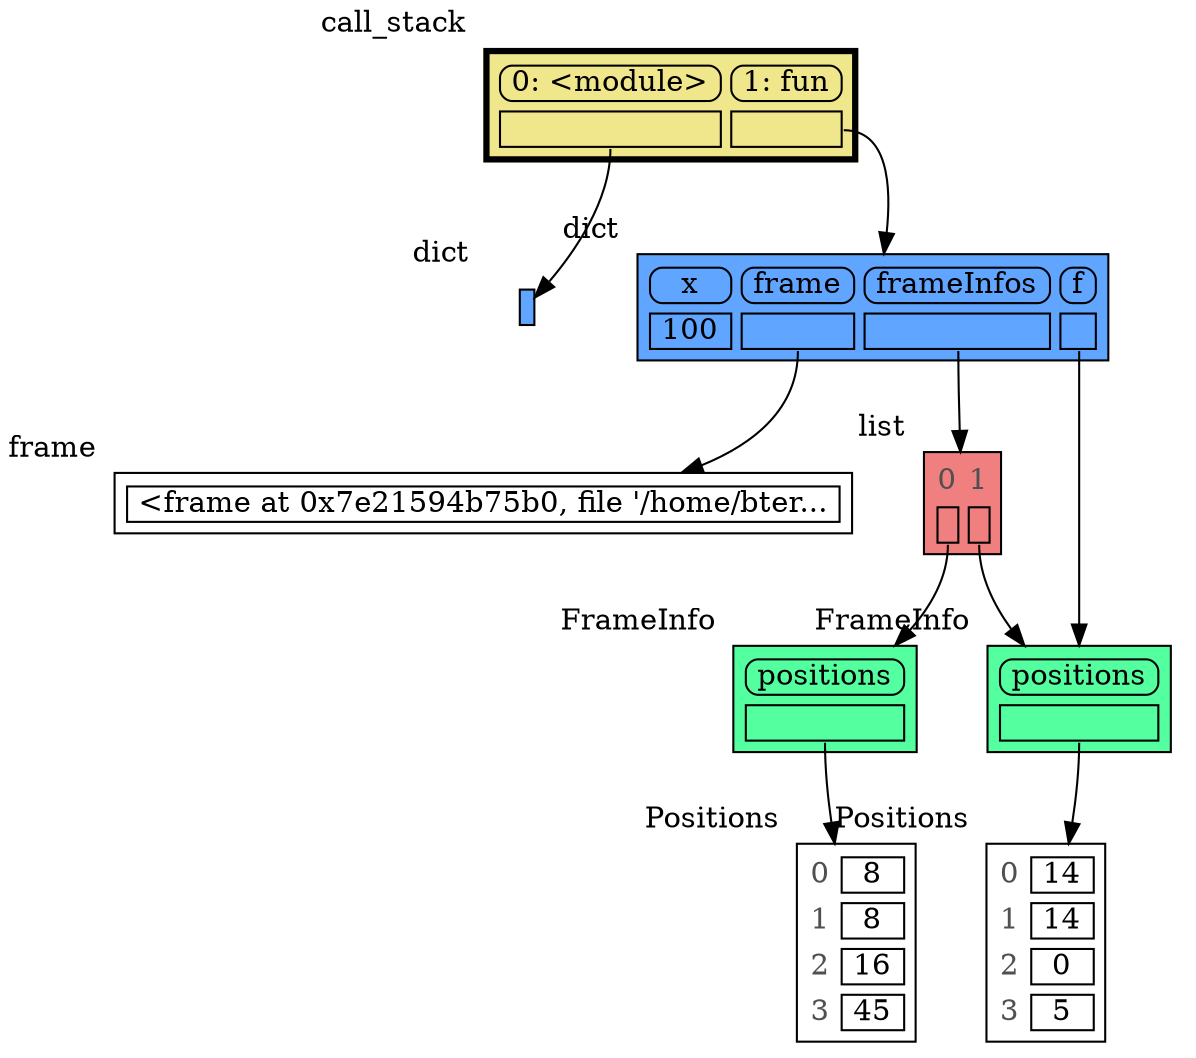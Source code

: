 digraph memory_graph {
	node [shape=plaintext]
	node138681700118080 [label=<
<TABLE BORDER="1" CELLBORDER="1" CELLSPACING="0" CELLPADDING="0" BGCOLOR="#60a5ff" PORT="table">
    <TR><TD BORDER="0"> </TD></TR>
</TABLE>
> xlabel=dict]
	node138681697138096 [label=<
<TABLE BORDER="1" CELLBORDER="1" CELLSPACING="5" CELLPADDING="0" BGCOLOR="white" PORT="table">
    <TR><TD BORDER="1"> &lt;frame at 0x7e21594b75b0, file &#x27;/home/bter... </TD></TR>
</TABLE>
> xlabel=frame]
	node138681695787568 [label=<
<TABLE BORDER="1" CELLBORDER="1" CELLSPACING="5" CELLPADDING="0" BGCOLOR="white" PORT="table">
    <TR><TD BORDER="0"><font color="#505050">0</font></TD><TD BORDER="1"> 8 </TD></TR>
    <TR><TD BORDER="0"><font color="#505050">1</font></TD><TD BORDER="1"> 8 </TD></TR>
    <TR><TD BORDER="0"><font color="#505050">2</font></TD><TD BORDER="1"> 16 </TD></TR>
    <TR><TD BORDER="0"><font color="#505050">3</font></TD><TD BORDER="1"> 45 </TD></TR>
</TABLE>
> xlabel=Positions]
	node138681697267712 [label=<
<TABLE BORDER="1" CELLBORDER="1" CELLSPACING="5" CELLPADDING="0" BGCOLOR="seagreen1" PORT="table">
    <TR><TD BORDER="1" STYLE="ROUNDED"> positions </TD></TR>
    <TR><TD BORDER="1" PORT="ref0"> </TD></TR>
</TABLE>
> xlabel=FrameInfo]
	node138681697267712:ref0 -> node138681695787568:table [style=solid]
	node138681695787728 [label=<
<TABLE BORDER="1" CELLBORDER="1" CELLSPACING="5" CELLPADDING="0" BGCOLOR="white" PORT="table">
    <TR><TD BORDER="0"><font color="#505050">0</font></TD><TD BORDER="1"> 14 </TD></TR>
    <TR><TD BORDER="0"><font color="#505050">1</font></TD><TD BORDER="1"> 14 </TD></TR>
    <TR><TD BORDER="0"><font color="#505050">2</font></TD><TD BORDER="1"> 0 </TD></TR>
    <TR><TD BORDER="0"><font color="#505050">3</font></TD><TD BORDER="1"> 5 </TD></TR>
</TABLE>
> xlabel=Positions]
	node138681697267488 [label=<
<TABLE BORDER="1" CELLBORDER="1" CELLSPACING="5" CELLPADDING="0" BGCOLOR="seagreen1" PORT="table">
    <TR><TD BORDER="1" STYLE="ROUNDED"> positions </TD></TR>
    <TR><TD BORDER="1" PORT="ref0"> </TD></TR>
</TABLE>
> xlabel=FrameInfo]
	node138681697267488:ref0 -> node138681695787728:table [style=solid]
	node138681710071360 [label=<
<TABLE BORDER="1" CELLBORDER="1" CELLSPACING="5" CELLPADDING="0" BGCOLOR="lightcoral" PORT="table">
    <TR><TD BORDER="0"><font color="#505050">0</font></TD><TD BORDER="0"><font color="#505050">1</font></TD></TR>
    <TR><TD BORDER="1" PORT="ref0"> </TD><TD BORDER="1" PORT="ref1"> </TD></TR>
</TABLE>
> xlabel=list]
	node138681710071360:ref0 -> node138681697267712:table [style=solid]
	node138681710071360:ref1 -> node138681697267488:table [style=solid]
	node138681700351168 [label=<
<TABLE BORDER="1" CELLBORDER="1" CELLSPACING="5" CELLPADDING="0" BGCOLOR="#60a5ff" PORT="table">
    <TR><TD BORDER="1" STYLE="ROUNDED"> x </TD><TD BORDER="1" STYLE="ROUNDED"> frame </TD><TD BORDER="1" STYLE="ROUNDED"> frameInfos </TD><TD BORDER="1" STYLE="ROUNDED"> f </TD></TR>
    <TR><TD BORDER="1"> 100 </TD><TD BORDER="1" PORT="ref0"> </TD><TD BORDER="1" PORT="ref1"> </TD><TD BORDER="1" PORT="ref2"> </TD></TR>
</TABLE>
> xlabel=dict]
	node138681700351168:ref0 -> node138681697138096:table [style=solid]
	node138681700351168:ref1 -> node138681710071360:table [style=solid]
	node138681700351168:ref2 -> node138681697267488:table [style=solid]
	node138681695787824 [label=<
<TABLE BORDER="3" CELLBORDER="1" CELLSPACING="5" CELLPADDING="0" BGCOLOR="khaki" PORT="table">
    <TR><TD BORDER="1" STYLE="ROUNDED"> 0: &lt;module&gt; </TD><TD BORDER="1" STYLE="ROUNDED"> 1: fun </TD></TR>
    <TR><TD BORDER="1" PORT="ref0"> </TD><TD BORDER="1" PORT="ref1"> </TD></TR>
</TABLE>
> xlabel=call_stack]
	node138681695787824:ref0 -> node138681700118080:table [style=solid]
	node138681695787824:ref1 -> node138681700351168:table [style=solid]
subgraph { rank=same; node138681700118080 -> node138681700351168[weight=10, style=invis]; }
subgraph { rank=same; node138681697138096 -> node138681710071360[weight=10, style=invis]; }
subgraph { rank=same; node138681697267712 -> node138681697267488[weight=10, style=invis]; }
subgraph { rank=same; node138681695787568 -> node138681695787728[weight=10, style=invis]; }
}
